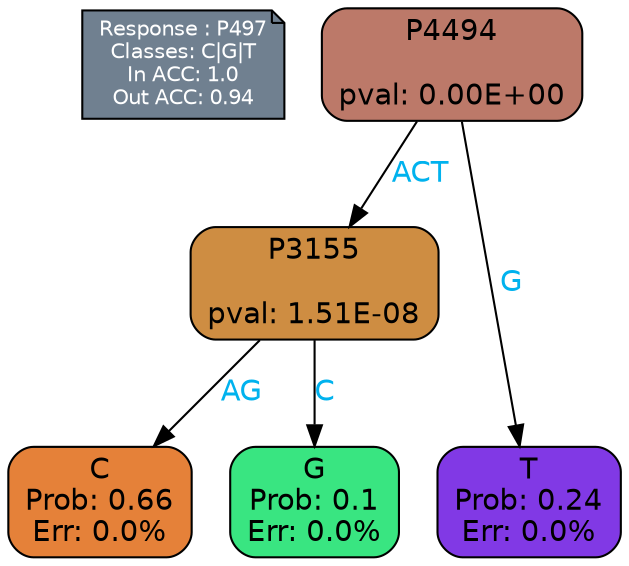 digraph Tree {
node [shape=box, style="filled, rounded", color="black", fontname=helvetica] ;
graph [ranksep=equally, splines=polylines, bgcolor=transparent, dpi=600] ;
edge [fontname=helvetica] ;
LEGEND [label="Response : P497
Classes: C|G|T
In ACC: 1.0
Out ACC: 0.94
",shape=note,align=left,style=filled,fillcolor="slategray",fontcolor="white",fontsize=10];1 [label="P4494

pval: 0.00E+00", fillcolor="#bc7969"] ;
2 [label="P3155

pval: 1.51E-08", fillcolor="#ce8d42"] ;
3 [label="C
Prob: 0.66
Err: 0.0%", fillcolor="#e58139"] ;
4 [label="G
Prob: 0.1
Err: 0.0%", fillcolor="#39e581"] ;
5 [label="T
Prob: 0.24
Err: 0.0%", fillcolor="#8139e5"] ;
1 -> 2 [label="ACT",fontcolor=deepskyblue2] ;
1 -> 5 [label="G",fontcolor=deepskyblue2] ;
2 -> 3 [label="AG",fontcolor=deepskyblue2] ;
2 -> 4 [label="C",fontcolor=deepskyblue2] ;
{rank = same; 3;4;5;}{rank = same; LEGEND;1;}}